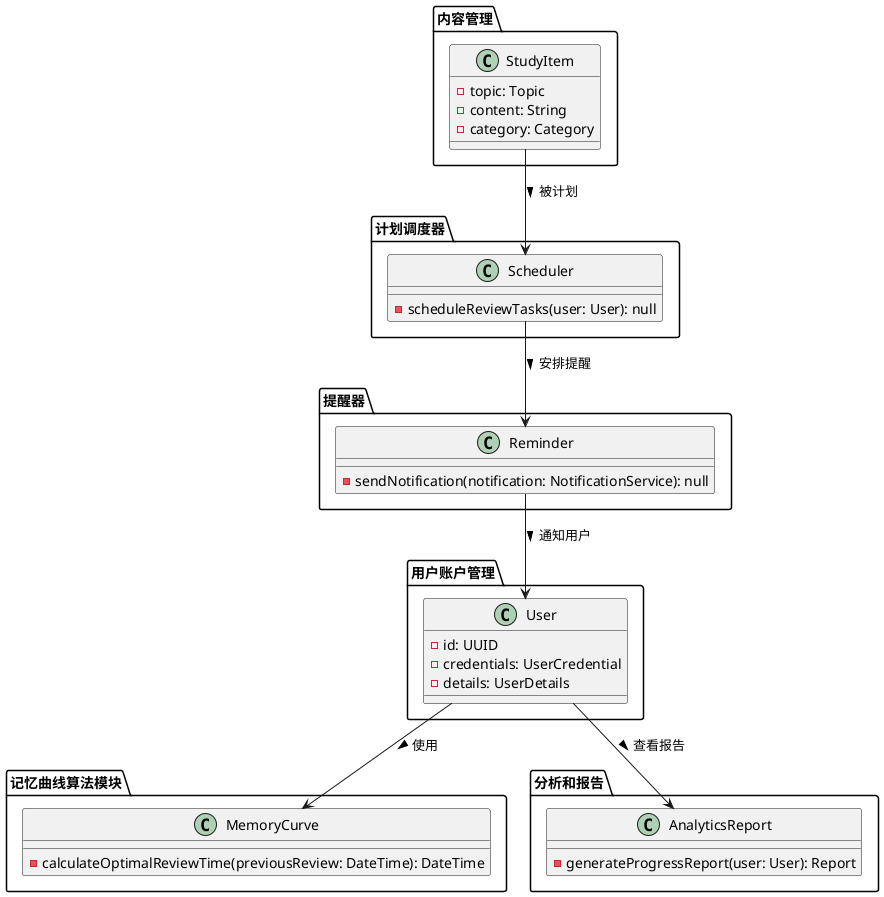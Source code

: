 @startuml
!define Rectangle class

package "用户账户管理" {
  Rectangle User {
    - id: UUID
    - credentials: UserCredential
    - details: UserDetails
  }
}

package "内容管理" {
  Rectangle StudyItem {
    - topic: Topic
    - content: String
    - category: Category
  }
}

package "记忆曲线算法模块" {
  Rectangle MemoryCurve {
    - calculateOptimalReviewTime(previousReview: DateTime): DateTime
  }
}

package "计划调度器" {
  Rectangle Scheduler {
    - scheduleReviewTasks(user: User): null
  }
}

package "提醒器" {
  Rectangle Reminder {
    - sendNotification(notification: NotificationService): null
  }
}

package "分析和报告" {
  Rectangle AnalyticsReport {
    - generateProgressReport(user: User): Report
  }
}

User --> MemoryCurve : 使用 >
StudyItem --> Scheduler : 被计划 >
Scheduler --> Reminder : 安排提醒 >
Reminder --> User : 通知用户 >
User --> AnalyticsReport : 查看报告 >

@enduml